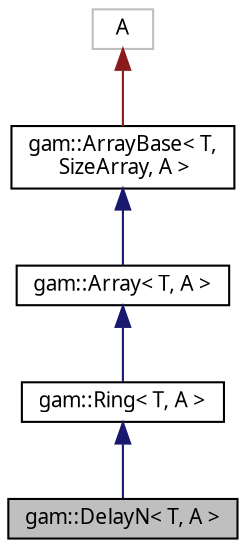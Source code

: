 digraph "gam::DelayN&lt; T, A &gt;"
{
 // LATEX_PDF_SIZE
  bgcolor="transparent";
  edge [fontname="FreeSans.ttf",fontsize="10",labelfontname="FreeSans.ttf",labelfontsize="10"];
  node [fontname="FreeSans.ttf",fontsize="10",shape=record];
  Node1 [label="gam::DelayN\< T, A \>",height=0.2,width=0.4,color="black", fillcolor="grey75", style="filled", fontcolor="black",tooltip="N-element delay."];
  Node2 -> Node1 [dir="back",color="midnightblue",fontsize="10",style="solid",fontname="FreeSans.ttf"];
  Node2 [label="gam::Ring\< T, A \>",height=0.2,width=0.4,color="black",URL="$classgam_1_1_ring.html",tooltip="Ring buffer."];
  Node3 -> Node2 [dir="back",color="midnightblue",fontsize="10",style="solid",fontname="FreeSans.ttf"];
  Node3 [label="gam::Array\< T, A \>",height=0.2,width=0.4,color="black",URL="$classgam_1_1_array.html",tooltip="Resizable array."];
  Node4 -> Node3 [dir="back",color="midnightblue",fontsize="10",style="solid",fontname="FreeSans.ttf"];
  Node4 [label="gam::ArrayBase\< T,\l SizeArray, A \>",height=0.2,width=0.4,color="black",URL="$classgam_1_1_array_base.html",tooltip=" "];
  Node5 -> Node4 [dir="back",color="firebrick4",fontsize="10",style="solid",fontname="FreeSans.ttf"];
  Node5 [label="A",height=0.2,width=0.4,color="grey75",tooltip=" "];
}
